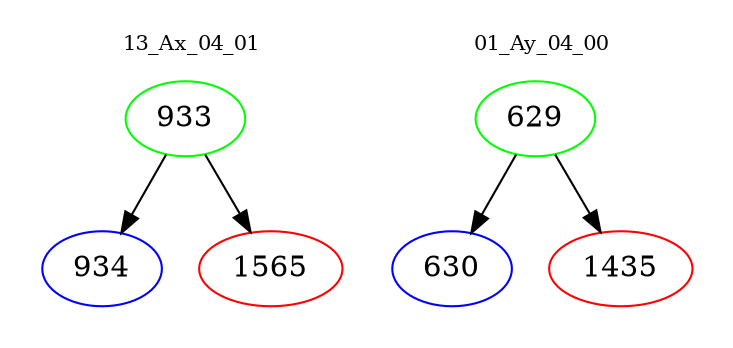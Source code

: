 digraph{
subgraph cluster_0 {
color = white
label = "13_Ax_04_01";
fontsize=10;
T0_933 [label="933", color="green"]
T0_933 -> T0_934 [color="black"]
T0_934 [label="934", color="blue"]
T0_933 -> T0_1565 [color="black"]
T0_1565 [label="1565", color="red"]
}
subgraph cluster_1 {
color = white
label = "01_Ay_04_00";
fontsize=10;
T1_629 [label="629", color="green"]
T1_629 -> T1_630 [color="black"]
T1_630 [label="630", color="blue"]
T1_629 -> T1_1435 [color="black"]
T1_1435 [label="1435", color="red"]
}
}
